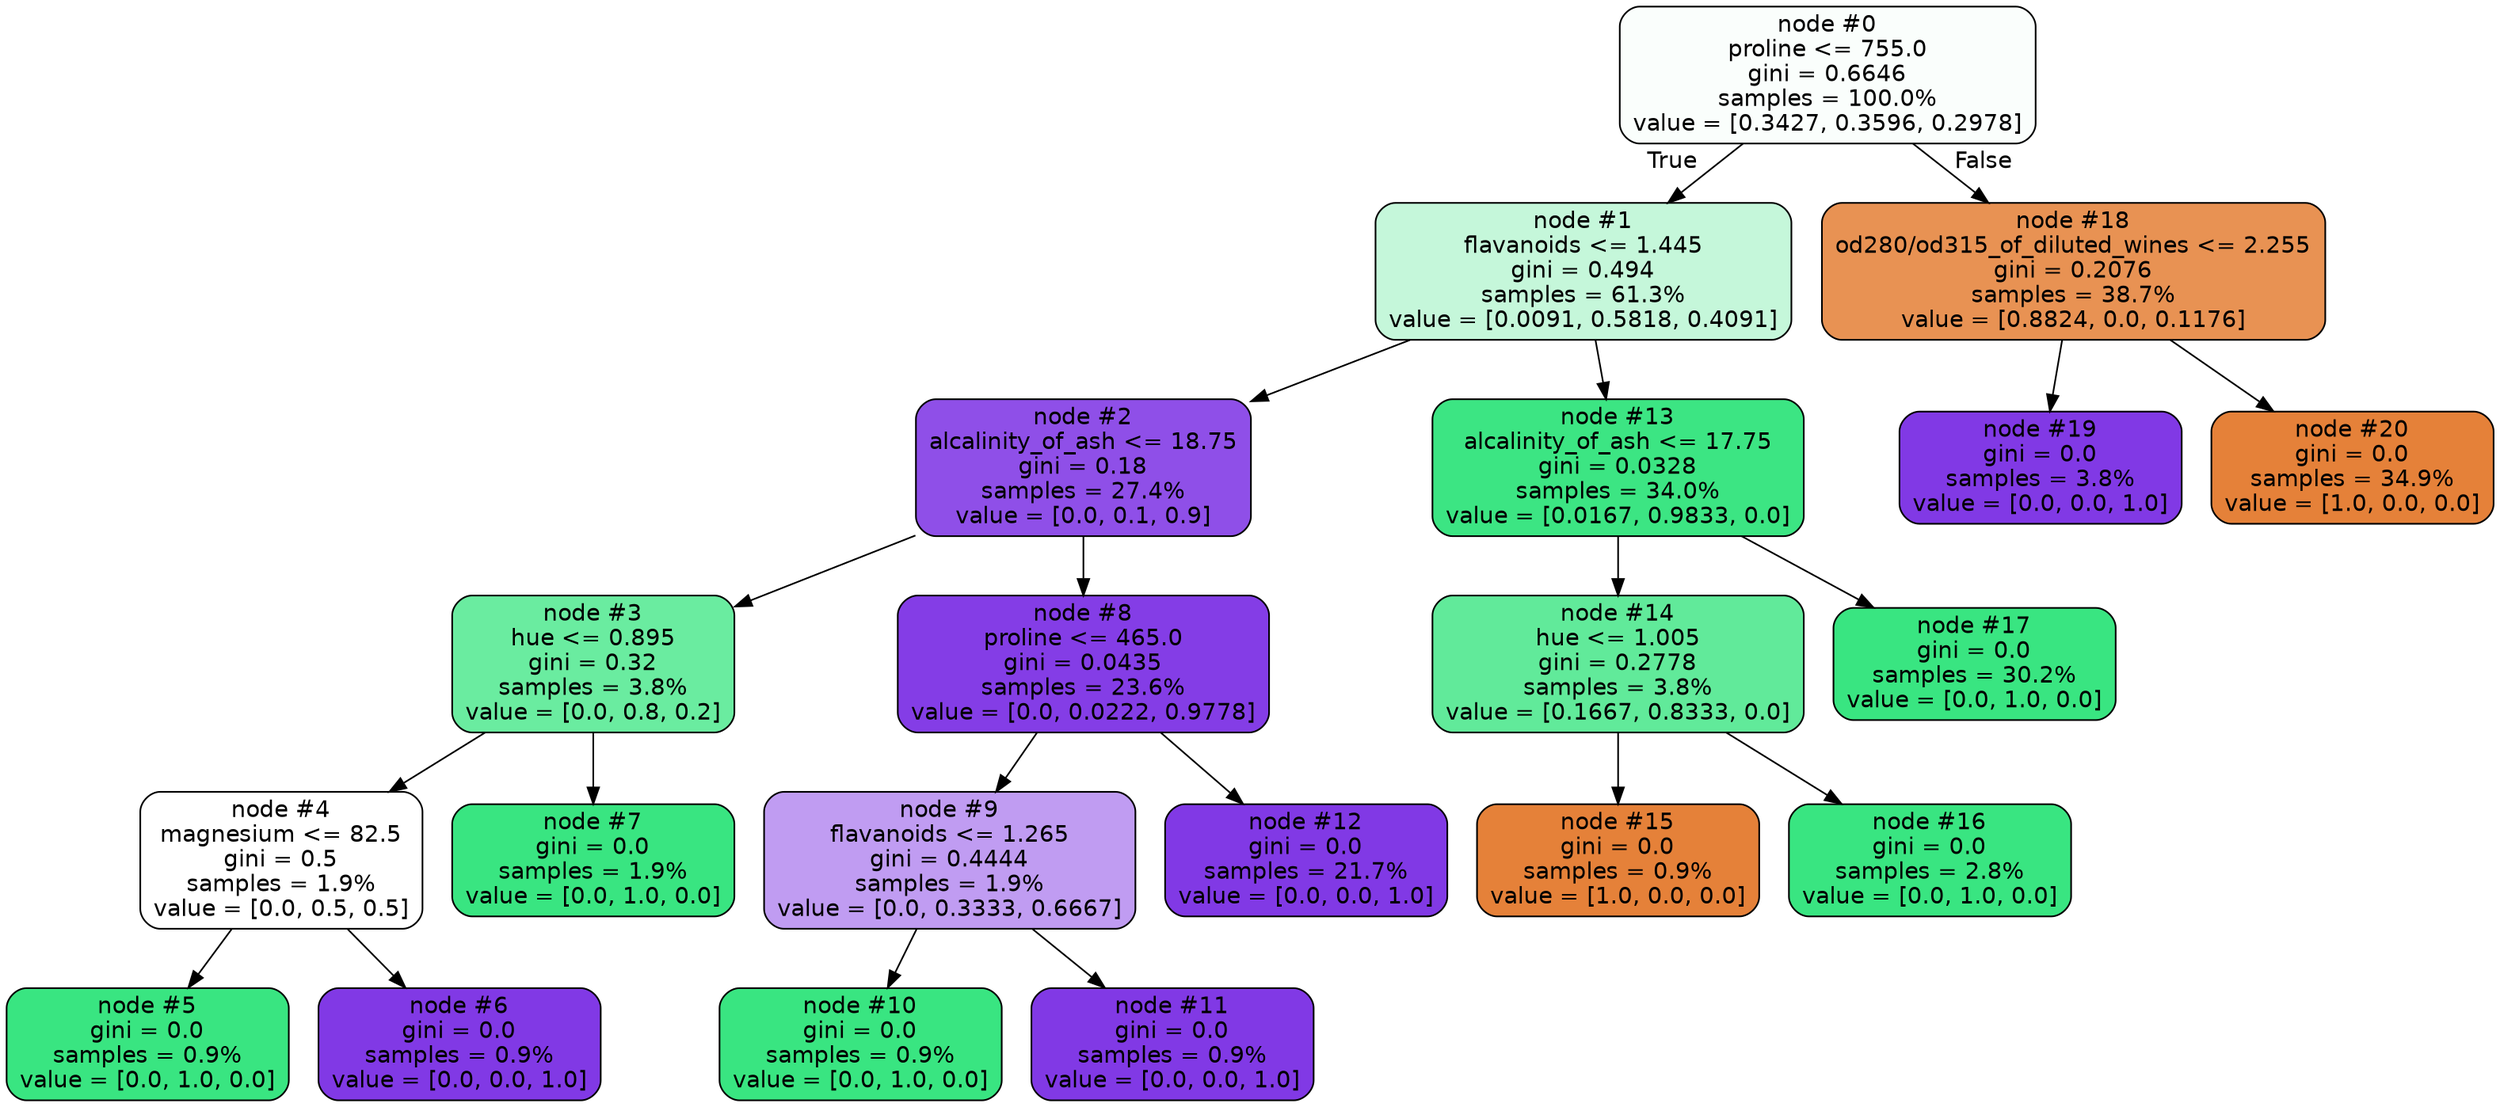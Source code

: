 digraph Tree {
node [shape=box, style="filled, rounded", color="black", fontname=helvetica] ;
edge [fontname=helvetica] ;
0 [label="node #0\nproline <= 755.0\ngini = 0.6646\nsamples = 100.0%\nvalue = [0.3427, 0.3596, 0.2978]", fillcolor="#fafefc"] ;
1 [label="node #1\nflavanoids <= 1.445\ngini = 0.494\nsamples = 61.3%\nvalue = [0.0091, 0.5818, 0.4091]", fillcolor="#c5f7da"] ;
0 -> 1 [labeldistance=2.5, labelangle=45, headlabel="True"] ;
2 [label="node #2\nalcalinity_of_ash <= 18.75\ngini = 0.18\nsamples = 27.4%\nvalue = [0.0, 0.1, 0.9]", fillcolor="#8f4fe8"] ;
1 -> 2 ;
3 [label="node #3\nhue <= 0.895\ngini = 0.32\nsamples = 3.8%\nvalue = [0.0, 0.8, 0.2]", fillcolor="#6aeca0"] ;
2 -> 3 ;
4 [label="node #4\nmagnesium <= 82.5\ngini = 0.5\nsamples = 1.9%\nvalue = [0.0, 0.5, 0.5]", fillcolor="#ffffff"] ;
3 -> 4 ;
5 [label="node #5\ngini = 0.0\nsamples = 0.9%\nvalue = [0.0, 1.0, 0.0]", fillcolor="#39e581"] ;
4 -> 5 ;
6 [label="node #6\ngini = 0.0\nsamples = 0.9%\nvalue = [0.0, 0.0, 1.0]", fillcolor="#8139e5"] ;
4 -> 6 ;
7 [label="node #7\ngini = 0.0\nsamples = 1.9%\nvalue = [0.0, 1.0, 0.0]", fillcolor="#39e581"] ;
3 -> 7 ;
8 [label="node #8\nproline <= 465.0\ngini = 0.0435\nsamples = 23.6%\nvalue = [0.0, 0.0222, 0.9778]", fillcolor="#843de6"] ;
2 -> 8 ;
9 [label="node #9\nflavanoids <= 1.265\ngini = 0.4444\nsamples = 1.9%\nvalue = [0.0, 0.3333, 0.6667]", fillcolor="#c09cf2"] ;
8 -> 9 ;
10 [label="node #10\ngini = 0.0\nsamples = 0.9%\nvalue = [0.0, 1.0, 0.0]", fillcolor="#39e581"] ;
9 -> 10 ;
11 [label="node #11\ngini = 0.0\nsamples = 0.9%\nvalue = [0.0, 0.0, 1.0]", fillcolor="#8139e5"] ;
9 -> 11 ;
12 [label="node #12\ngini = 0.0\nsamples = 21.7%\nvalue = [0.0, 0.0, 1.0]", fillcolor="#8139e5"] ;
8 -> 12 ;
13 [label="node #13\nalcalinity_of_ash <= 17.75\ngini = 0.0328\nsamples = 34.0%\nvalue = [0.0167, 0.9833, 0.0]", fillcolor="#3ce583"] ;
1 -> 13 ;
14 [label="node #14\nhue <= 1.005\ngini = 0.2778\nsamples = 3.8%\nvalue = [0.1667, 0.8333, 0.0]", fillcolor="#61ea9a"] ;
13 -> 14 ;
15 [label="node #15\ngini = 0.0\nsamples = 0.9%\nvalue = [1.0, 0.0, 0.0]", fillcolor="#e58139"] ;
14 -> 15 ;
16 [label="node #16\ngini = 0.0\nsamples = 2.8%\nvalue = [0.0, 1.0, 0.0]", fillcolor="#39e581"] ;
14 -> 16 ;
17 [label="node #17\ngini = 0.0\nsamples = 30.2%\nvalue = [0.0, 1.0, 0.0]", fillcolor="#39e581"] ;
13 -> 17 ;
18 [label="node #18\nod280/od315_of_diluted_wines <= 2.255\ngini = 0.2076\nsamples = 38.7%\nvalue = [0.8824, 0.0, 0.1176]", fillcolor="#e89253"] ;
0 -> 18 [labeldistance=2.5, labelangle=-45, headlabel="False"] ;
19 [label="node #19\ngini = 0.0\nsamples = 3.8%\nvalue = [0.0, 0.0, 1.0]", fillcolor="#8139e5"] ;
18 -> 19 ;
20 [label="node #20\ngini = 0.0\nsamples = 34.9%\nvalue = [1.0, 0.0, 0.0]", fillcolor="#e58139"] ;
18 -> 20 ;
}